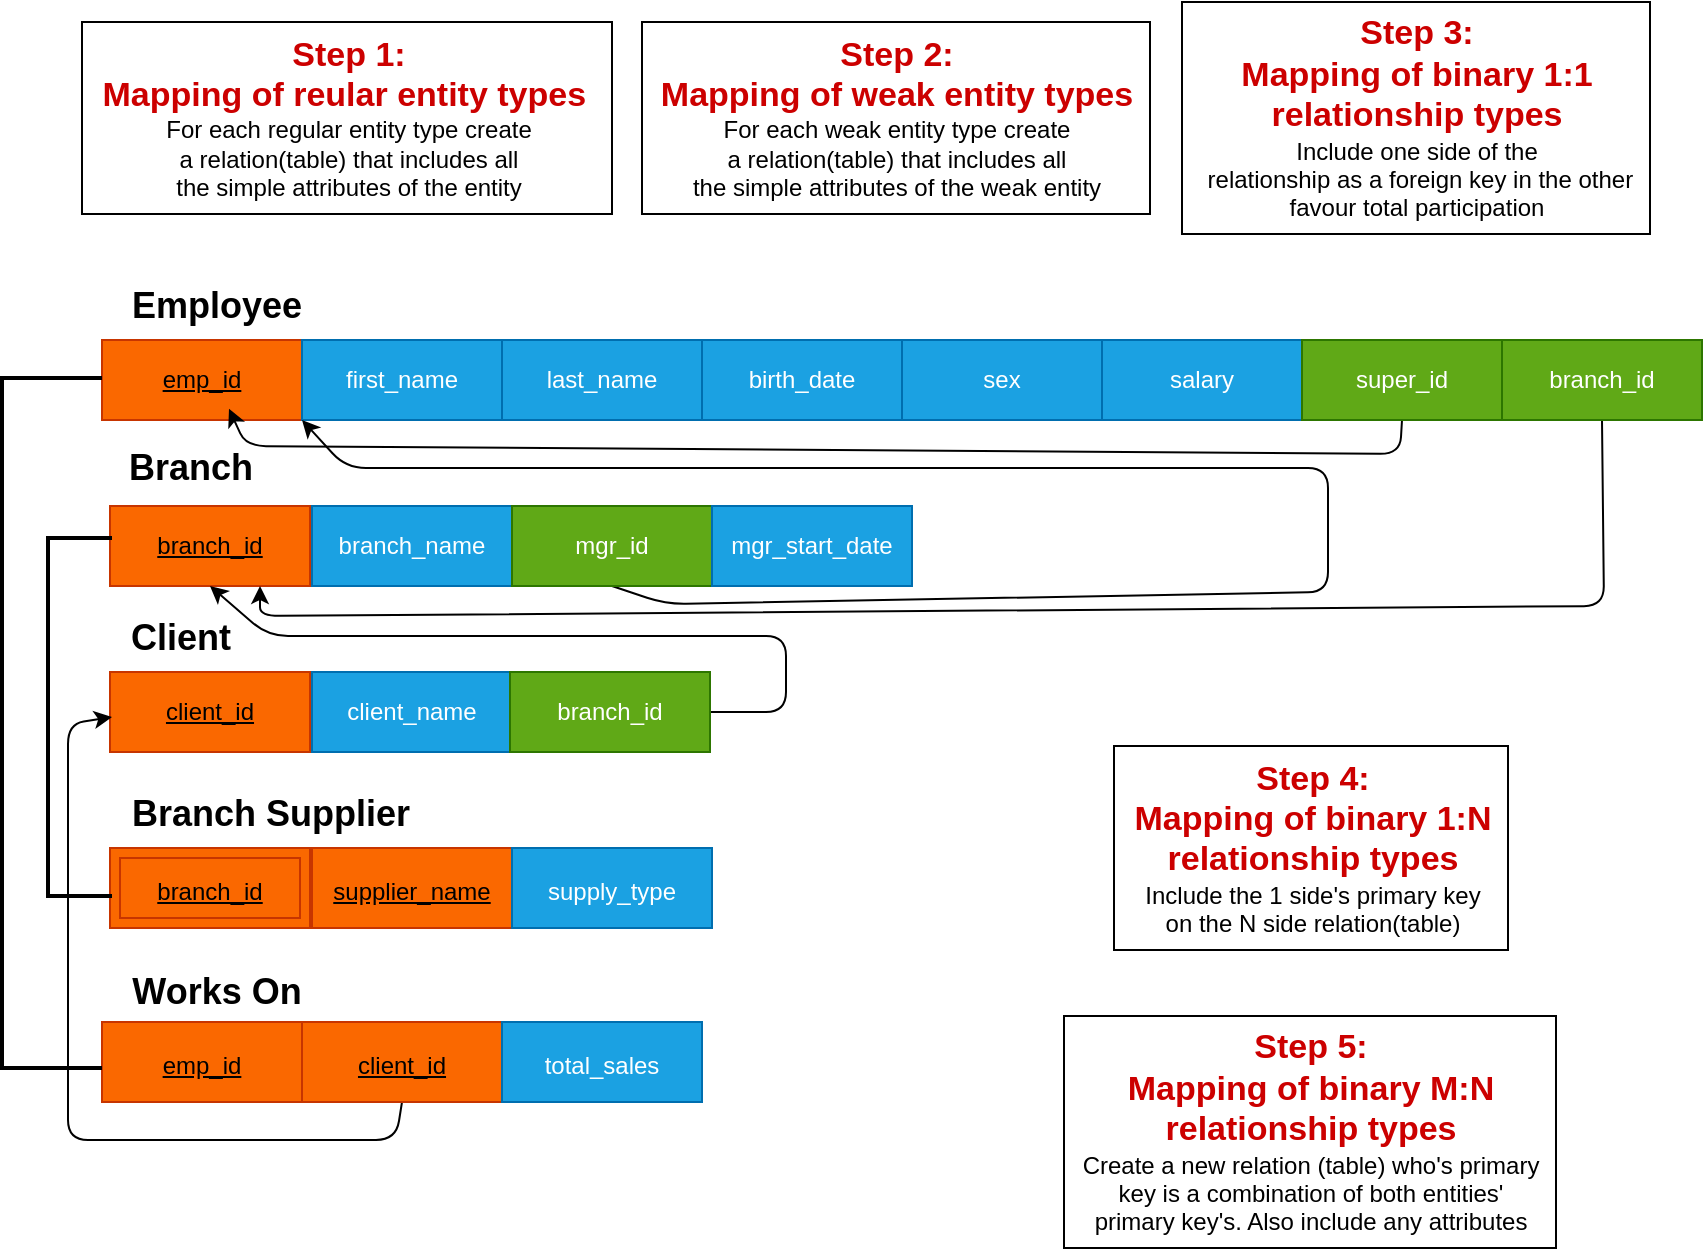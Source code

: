 <mxfile>
    <diagram id="3eAFCPGNRb82KXTzk0Cz" name="Page-1">
        <mxGraphModel dx="2130" dy="784" grid="0" gridSize="10" guides="1" tooltips="1" connect="1" arrows="1" fold="1" page="1" pageScale="1" pageWidth="850" pageHeight="1100" background="#ffffff" math="0" shadow="0">
            <root>
                <mxCell id="0"/>
                <mxCell id="1" parent="0"/>
                <mxCell id="2" value="&lt;font size=&quot;1&quot;&gt;&lt;font style=&quot;font-weight: bold; font-size: 17px;&quot; color=&quot;#cc0000&quot;&gt;Step 1:&lt;br&gt;Mapping of reular entity types&amp;nbsp;&lt;/font&gt;&lt;br&gt;&lt;font style=&quot;font-size: 12px;&quot; color=&quot;#000000&quot;&gt;For each regular entity type create &lt;br&gt;a relation(table) that includes all &lt;br&gt;the simple attributes of the entity&lt;/font&gt;&lt;br&gt;&lt;/font&gt;" style="text;html=1;align=center;verticalAlign=middle;resizable=0;points=[];autosize=1;strokeColor=#000000;fillColor=none;" vertex="1" parent="1">
                    <mxGeometry x="7" y="154" width="265" height="96" as="geometry"/>
                </mxCell>
                <mxCell id="10" value="salary" style="whiteSpace=wrap;html=1;align=center;strokeColor=#006EAF;fontSize=12;fontColor=#ffffff;fillColor=#1ba1e2;" vertex="1" parent="1">
                    <mxGeometry x="517" y="313" width="100" height="40" as="geometry"/>
                </mxCell>
                <mxCell id="11" value="sex" style="whiteSpace=wrap;html=1;align=center;strokeColor=#006EAF;fontSize=12;fontColor=#ffffff;fillColor=#1ba1e2;" vertex="1" parent="1">
                    <mxGeometry x="417" y="313" width="100" height="40" as="geometry"/>
                </mxCell>
                <mxCell id="12" value="birth_date" style="whiteSpace=wrap;html=1;align=center;strokeColor=#006EAF;fontSize=12;fontColor=#ffffff;fillColor=#1ba1e2;" vertex="1" parent="1">
                    <mxGeometry x="317" y="313" width="100" height="40" as="geometry"/>
                </mxCell>
                <mxCell id="13" value="&lt;u&gt;emp_id&lt;/u&gt;" style="whiteSpace=wrap;html=1;align=center;strokeColor=#C73500;fontSize=12;fontColor=#000000;fillColor=#fa6800;" vertex="1" parent="1">
                    <mxGeometry x="17" y="313" width="100" height="40" as="geometry"/>
                </mxCell>
                <mxCell id="14" value="last_name" style="whiteSpace=wrap;html=1;align=center;strokeColor=#006EAF;fontSize=12;fontColor=#ffffff;fillColor=#1ba1e2;" vertex="1" parent="1">
                    <mxGeometry x="217" y="313" width="100" height="40" as="geometry"/>
                </mxCell>
                <mxCell id="15" value="first_name" style="whiteSpace=wrap;html=1;align=center;strokeColor=#006EAF;fontSize=12;fontColor=#ffffff;fillColor=#1ba1e2;" vertex="1" parent="1">
                    <mxGeometry x="117" y="313" width="100" height="40" as="geometry"/>
                </mxCell>
                <mxCell id="18" value="client_name" style="whiteSpace=wrap;html=1;align=center;strokeColor=#006EAF;fontSize=12;fontColor=#ffffff;fillColor=#1ba1e2;" vertex="1" parent="1">
                    <mxGeometry x="122" y="479" width="100" height="40" as="geometry"/>
                </mxCell>
                <mxCell id="19" value="&lt;u&gt;client_id&lt;/u&gt;" style="whiteSpace=wrap;html=1;align=center;strokeColor=#C73500;fontSize=12;fontColor=#000000;fillColor=#fa6800;" vertex="1" parent="1">
                    <mxGeometry x="21" y="479" width="100" height="40" as="geometry"/>
                </mxCell>
                <mxCell id="20" value="branch_name" style="whiteSpace=wrap;html=1;align=center;strokeColor=#006EAF;fontSize=12;fontColor=#ffffff;fillColor=#1ba1e2;" vertex="1" parent="1">
                    <mxGeometry x="122" y="396" width="100" height="40" as="geometry"/>
                </mxCell>
                <mxCell id="21" value="&lt;u&gt;branch_id&lt;/u&gt;" style="whiteSpace=wrap;html=1;align=center;strokeColor=#C73500;fontSize=12;fontColor=#000000;fillColor=#fa6800;" vertex="1" parent="1">
                    <mxGeometry x="21" y="396" width="100" height="40" as="geometry"/>
                </mxCell>
                <mxCell id="23" value="&lt;font style=&quot;font-size: 18px;&quot;&gt;&lt;b&gt;Branch&lt;/b&gt;&lt;/font&gt;" style="text;html=1;align=center;verticalAlign=middle;resizable=0;points=[];autosize=1;strokeColor=none;fillColor=none;fontSize=12;fontColor=#000000;" vertex="1" parent="1">
                    <mxGeometry x="21" y="360" width="80" height="34" as="geometry"/>
                </mxCell>
                <mxCell id="24" value="&lt;font style=&quot;font-size: 18px;&quot;&gt;&lt;b&gt;Employee&lt;/b&gt;&lt;/font&gt;" style="text;html=1;align=center;verticalAlign=middle;resizable=0;points=[];autosize=1;strokeColor=none;fillColor=none;fontSize=12;fontColor=#000000;" vertex="1" parent="1">
                    <mxGeometry x="22" y="279" width="103" height="34" as="geometry"/>
                </mxCell>
                <mxCell id="25" value="&lt;font style=&quot;font-size: 18px;&quot;&gt;&lt;b&gt;Client&lt;/b&gt;&lt;/font&gt;" style="text;html=1;align=center;verticalAlign=middle;resizable=0;points=[];autosize=1;strokeColor=none;fillColor=none;fontSize=12;fontColor=#000000;" vertex="1" parent="1">
                    <mxGeometry x="22" y="445" width="68" height="34" as="geometry"/>
                </mxCell>
                <mxCell id="26" value="&lt;font size=&quot;1&quot;&gt;&lt;font style=&quot;font-weight: bold; font-size: 17px;&quot; color=&quot;#cc0000&quot;&gt;Step 2: &lt;br&gt;Mapping of weak entity types&lt;/font&gt;&lt;br&gt;&lt;/font&gt;&lt;span style=&quot;color: rgb(0, 0, 0);&quot;&gt;For each weak entity type create&lt;/span&gt;&lt;br style=&quot;color: rgb(0, 0, 0);&quot;&gt;&lt;span style=&quot;color: rgb(0, 0, 0);&quot;&gt;a relation(table) that includes all&lt;/span&gt;&lt;br style=&quot;color: rgb(0, 0, 0);&quot;&gt;&lt;span style=&quot;color: rgb(0, 0, 0);&quot;&gt;the simple attributes of the weak entity&lt;/span&gt;&lt;font size=&quot;1&quot;&gt;&lt;br&gt;&lt;/font&gt;" style="text;html=1;align=center;verticalAlign=middle;resizable=0;points=[];autosize=1;strokeColor=#000000;fillColor=none;" vertex="1" parent="1">
                    <mxGeometry x="287" y="154" width="254" height="96" as="geometry"/>
                </mxCell>
                <mxCell id="27" value="&lt;u&gt;&lt;font style=&quot;font-size: 12px;&quot;&gt;branch_id&lt;/font&gt;&lt;/u&gt;" style="shape=ext;margin=3;double=1;whiteSpace=wrap;html=1;align=center;strokeColor=#C73500;fontSize=18;fontColor=#000000;fillColor=#fa6800;" vertex="1" parent="1">
                    <mxGeometry x="21" y="567" width="100" height="40" as="geometry"/>
                </mxCell>
                <mxCell id="29" value="&lt;u&gt;&lt;font style=&quot;font-size: 12px;&quot;&gt;supplier_name&lt;/font&gt;&lt;/u&gt;" style="whiteSpace=wrap;html=1;align=center;strokeColor=#C73500;fontSize=18;fontColor=#000000;fillColor=#fa6800;" vertex="1" parent="1">
                    <mxGeometry x="122" y="567" width="100" height="40" as="geometry"/>
                </mxCell>
                <mxCell id="30" value="&lt;font style=&quot;font-size: 12px;&quot;&gt;supply_type&lt;/font&gt;" style="whiteSpace=wrap;html=1;align=center;strokeColor=#006EAF;fontSize=18;fontColor=#ffffff;fillColor=#1ba1e2;" vertex="1" parent="1">
                    <mxGeometry x="222" y="567" width="100" height="40" as="geometry"/>
                </mxCell>
                <mxCell id="31" value="&lt;font size=&quot;1&quot;&gt;&lt;font style=&quot;font-weight: bold; font-size: 17px;&quot; color=&quot;#cc0000&quot;&gt;Step 3: &lt;br&gt;Mapping of binary 1:1&lt;br&gt;relationship types&lt;/font&gt;&lt;br&gt;&lt;font style=&quot;font-size: 12px;&quot; color=&quot;#000000&quot;&gt;Include one side of the&lt;br&gt;&amp;nbsp;relationship as a foreign key in the other&lt;br&gt;favour total participation&lt;/font&gt;&lt;br&gt;&lt;/font&gt;" style="text;html=1;align=center;verticalAlign=middle;resizable=0;points=[];autosize=1;strokeColor=#000000;fillColor=none;" vertex="1" parent="1">
                    <mxGeometry x="557" y="144" width="234" height="116" as="geometry"/>
                </mxCell>
                <mxCell id="35" value="&lt;font style=&quot;font-size: 18px;&quot;&gt;&lt;b&gt;Branch Supplier&lt;/b&gt;&lt;/font&gt;" style="text;html=1;align=center;verticalAlign=middle;resizable=0;points=[];autosize=1;strokeColor=none;fillColor=none;fontSize=12;fontColor=#000000;" vertex="1" parent="1">
                    <mxGeometry x="22" y="533" width="157" height="34" as="geometry"/>
                </mxCell>
                <mxCell id="36" value="&lt;u&gt;&lt;font style=&quot;font-size: 12px;&quot;&gt;emp_id&lt;/font&gt;&lt;/u&gt;" style="whiteSpace=wrap;html=1;align=center;strokeColor=#C73500;fontSize=18;fontColor=#000000;fillColor=#fa6800;" vertex="1" parent="1">
                    <mxGeometry x="17" y="654" width="100" height="40" as="geometry"/>
                </mxCell>
                <mxCell id="37" value="&lt;font style=&quot;font-size: 18px;&quot;&gt;&lt;b&gt;Works On&lt;/b&gt;&lt;/font&gt;" style="text;html=1;align=center;verticalAlign=middle;resizable=0;points=[];autosize=1;strokeColor=none;fillColor=none;fontSize=12;fontColor=#000000;" vertex="1" parent="1">
                    <mxGeometry x="22" y="622" width="103" height="34" as="geometry"/>
                </mxCell>
                <mxCell id="55" style="edgeStyle=none;html=1;exitX=0.5;exitY=1;exitDx=0;exitDy=0;entryX=1;entryY=0.5;entryDx=0;entryDy=0;entryPerimeter=0;strokeColor=#000000;fontSize=12;fontColor=#000000;" edge="1" parent="1" source="39" target="54">
                    <mxGeometry relative="1" as="geometry">
                        <Array as="points">
                            <mxPoint x="164" y="713"/>
                            <mxPoint y="713"/>
                            <mxPoint y="505"/>
                        </Array>
                    </mxGeometry>
                </mxCell>
                <mxCell id="39" value="&lt;u&gt;&lt;font style=&quot;font-size: 12px;&quot;&gt;client_id&lt;/font&gt;&lt;/u&gt;" style="whiteSpace=wrap;html=1;align=center;strokeColor=#C73500;fontSize=18;fontColor=#000000;fillColor=#fa6800;" vertex="1" parent="1">
                    <mxGeometry x="117" y="654" width="100" height="40" as="geometry"/>
                </mxCell>
                <mxCell id="40" value="&lt;font style=&quot;font-size: 12px;&quot;&gt;total_sales&lt;/font&gt;" style="whiteSpace=wrap;html=1;align=center;strokeColor=#006EAF;fontSize=18;fontColor=#ffffff;fillColor=#1ba1e2;" vertex="1" parent="1">
                    <mxGeometry x="217" y="654" width="100" height="40" as="geometry"/>
                </mxCell>
                <mxCell id="48" style="edgeStyle=none;html=1;exitX=0.5;exitY=1;exitDx=0;exitDy=0;entryX=0.635;entryY=0.859;entryDx=0;entryDy=0;entryPerimeter=0;strokeColor=#000000;fontSize=12;fontColor=#000000;" edge="1" parent="1" source="41" target="13">
                    <mxGeometry relative="1" as="geometry">
                        <Array as="points">
                            <mxPoint x="666" y="370"/>
                            <mxPoint x="89" y="366"/>
                        </Array>
                    </mxGeometry>
                </mxCell>
                <mxCell id="41" value="super_id" style="whiteSpace=wrap;html=1;align=center;strokeColor=#2D7600;fontSize=12;fontColor=#ffffff;fillColor=#60a917;" vertex="1" parent="1">
                    <mxGeometry x="617" y="313" width="100" height="40" as="geometry"/>
                </mxCell>
                <mxCell id="50" style="edgeStyle=none;html=1;exitX=0.5;exitY=1;exitDx=0;exitDy=0;entryX=0.75;entryY=1;entryDx=0;entryDy=0;strokeColor=#000000;fontSize=12;fontColor=#000000;" edge="1" parent="1" source="42" target="21">
                    <mxGeometry relative="1" as="geometry">
                        <Array as="points">
                            <mxPoint x="768" y="446"/>
                            <mxPoint x="96" y="451"/>
                        </Array>
                    </mxGeometry>
                </mxCell>
                <mxCell id="42" value="branch_id" style="whiteSpace=wrap;html=1;align=center;strokeColor=#2D7600;fontSize=12;fontColor=#ffffff;fillColor=#60a917;" vertex="1" parent="1">
                    <mxGeometry x="717" y="313" width="100" height="40" as="geometry"/>
                </mxCell>
                <mxCell id="51" style="edgeStyle=none;html=1;exitX=0.5;exitY=1;exitDx=0;exitDy=0;entryX=1;entryY=1;entryDx=0;entryDy=0;strokeColor=#000000;fontSize=12;fontColor=#000000;" edge="1" parent="1" source="44" target="13">
                    <mxGeometry relative="1" as="geometry">
                        <Array as="points">
                            <mxPoint x="299" y="445"/>
                            <mxPoint x="630" y="439"/>
                            <mxPoint x="630" y="377"/>
                            <mxPoint x="443" y="377"/>
                            <mxPoint x="139" y="377"/>
                        </Array>
                    </mxGeometry>
                </mxCell>
                <mxCell id="44" value="mgr_id" style="whiteSpace=wrap;html=1;align=center;strokeColor=#2D7600;fontSize=12;fontColor=#ffffff;fillColor=#60a917;" vertex="1" parent="1">
                    <mxGeometry x="222" y="396" width="100" height="40" as="geometry"/>
                </mxCell>
                <mxCell id="46" value="mgr_start_date" style="whiteSpace=wrap;html=1;align=center;strokeColor=#006EAF;fontSize=12;fontColor=#ffffff;fillColor=#1ba1e2;" vertex="1" parent="1">
                    <mxGeometry x="322" y="396" width="100" height="40" as="geometry"/>
                </mxCell>
                <mxCell id="56" style="edgeStyle=none;html=1;exitX=1;exitY=0.5;exitDx=0;exitDy=0;entryX=0.5;entryY=1;entryDx=0;entryDy=0;strokeColor=#000000;fontSize=12;fontColor=#000000;" edge="1" parent="1" source="47" target="21">
                    <mxGeometry relative="1" as="geometry">
                        <Array as="points">
                            <mxPoint x="359" y="499"/>
                            <mxPoint x="359" y="461"/>
                            <mxPoint x="100" y="461"/>
                        </Array>
                    </mxGeometry>
                </mxCell>
                <mxCell id="47" value="branch_id" style="whiteSpace=wrap;html=1;align=center;strokeColor=#2D7600;fontSize=12;fontColor=#ffffff;fillColor=#60a917;" vertex="1" parent="1">
                    <mxGeometry x="221" y="479" width="100" height="40" as="geometry"/>
                </mxCell>
                <mxCell id="53" value="" style="strokeWidth=2;html=1;shape=mxgraph.flowchart.annotation_1;align=left;pointerEvents=1;strokeColor=#000000;fontSize=12;fontColor=#000000;fillColor=none;" vertex="1" parent="1">
                    <mxGeometry x="-33" y="332" width="50" height="345" as="geometry"/>
                </mxCell>
                <mxCell id="54" value="" style="strokeWidth=2;html=1;shape=mxgraph.flowchart.annotation_1;align=left;pointerEvents=1;strokeColor=#000000;fontSize=12;fontColor=#000000;fillColor=none;" vertex="1" parent="1">
                    <mxGeometry x="-10" y="412" width="32" height="179" as="geometry"/>
                </mxCell>
                <mxCell id="57" value="&lt;font style=&quot;font-size: 17px; font-weight: bold;&quot; color=&quot;#cc0000&quot;&gt;Step 5: &lt;br&gt;Mapping of binary M:N&lt;br&gt;relationship types&lt;/font&gt;&lt;br&gt;&lt;font color=&quot;#000000&quot;&gt;Create a new relation (table) who's primary &lt;br&gt;key is a combination&amp;nbsp;of both entities' &lt;br&gt;primary key's. Also include any attributes&lt;/font&gt;" style="text;html=1;align=center;verticalAlign=middle;resizable=0;points=[];autosize=1;strokeColor=#000000;fillColor=none;" vertex="1" parent="1">
                    <mxGeometry x="498" y="651" width="246" height="116" as="geometry"/>
                </mxCell>
                <mxCell id="58" value="&lt;font style=&quot;font-size: 17px; font-weight: bold;&quot; color=&quot;#cc0000&quot;&gt;Step 4: &lt;br&gt;Mapping of binary 1:N&lt;br&gt;relationship types&lt;/font&gt;&lt;br&gt;&lt;font color=&quot;#000000&quot;&gt;Include the 1 side's primary key &lt;br&gt;on the N side relation(table)&lt;/font&gt;" style="text;html=1;align=center;verticalAlign=middle;resizable=0;points=[];autosize=1;strokeColor=#000000;fillColor=none;" vertex="1" parent="1">
                    <mxGeometry x="523" y="516" width="197" height="102" as="geometry"/>
                </mxCell>
            </root>
        </mxGraphModel>
    </diagram>
</mxfile>